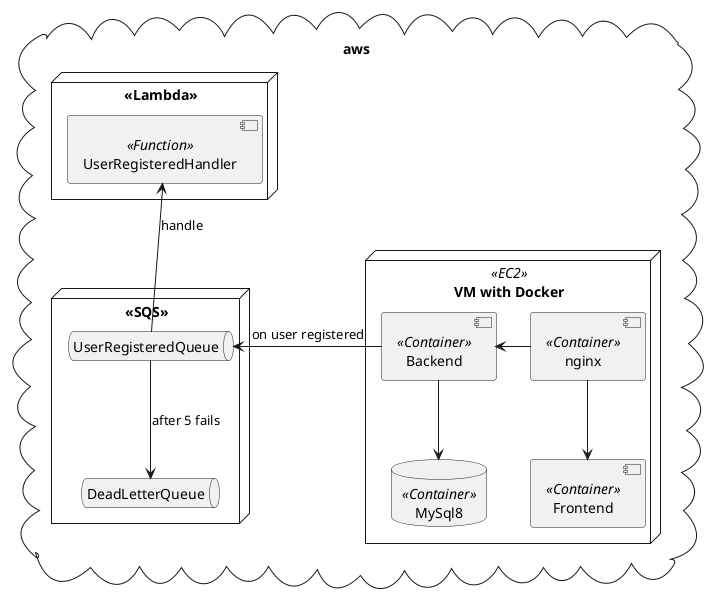 @startuml
skinparam componentStyle uml2

cloud aws {
    node "VM with Docker" <<EC2>> {
        component nginx <<Container>>
        component Backend <<Container>>
        component Frontend <<Container>>
        database MySql8 <<Container>>
        
        nginx -l-> Backend
        nginx -d-> Frontend
    }
    
    
    node <<SQS>> {
    
        queue UserRegisteredQueue
        queue DeadLetterQueue
        
        UserRegisteredQueue --> DeadLetterQueue: after 5 fails
    }
    
    node <<Lambda>> {
    
        component UserRegisteredHandler <<Function>>
    }
    
    Backend -d-> MySql8
    Backend -l-> UserRegisteredQueue: on user registered
    UserRegisteredQueue -u-> UserRegisteredHandler: handle
}

@enduml